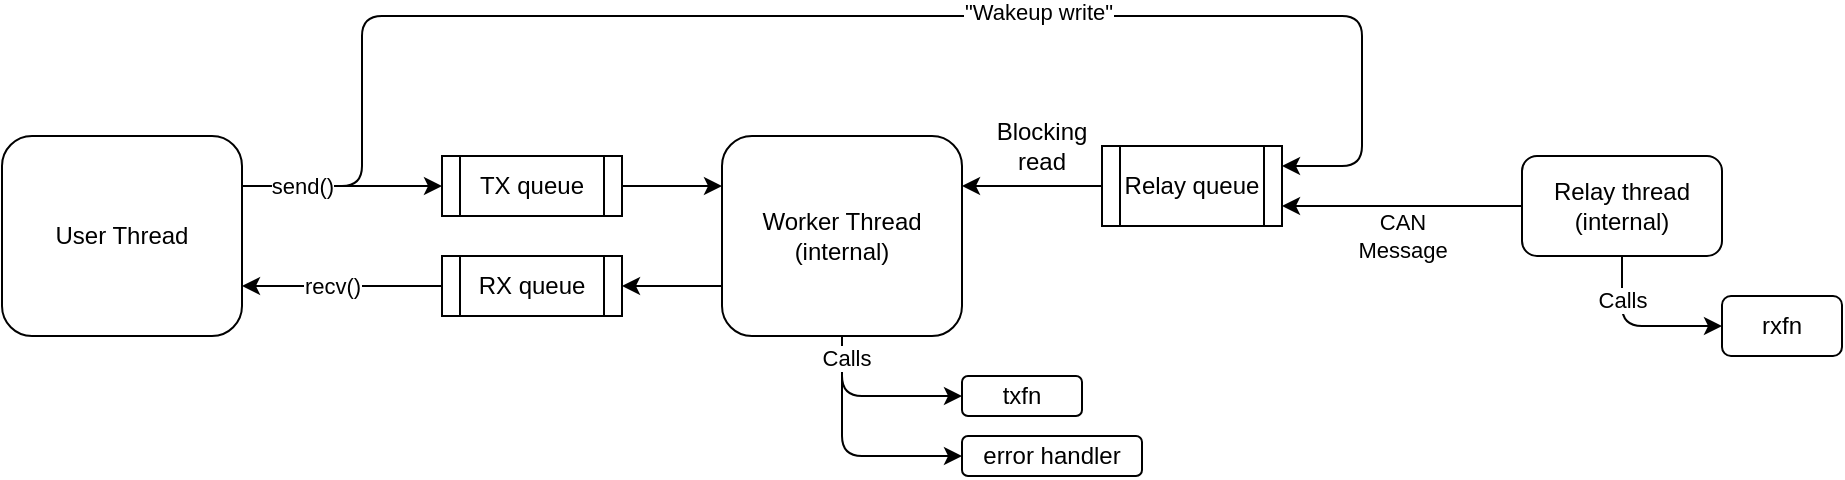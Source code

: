 <mxfile scale="2" border="0">
    <diagram id="x4W5iBUecHwM4jmCv9fq" name="Page-1">
        <mxGraphModel dx="1064" dy="510" grid="1" gridSize="10" guides="1" tooltips="1" connect="1" arrows="1" fold="1" page="1" pageScale="1" pageWidth="850" pageHeight="1100" math="0" shadow="0">
            <root>
                <mxCell id="0"/>
                <mxCell id="1" parent="0"/>
                <mxCell id="27" style="edgeStyle=orthogonalEdgeStyle;html=1;exitX=1;exitY=0.25;exitDx=0;exitDy=0;entryX=1;entryY=0.25;entryDx=0;entryDy=0;" edge="1" parent="1" source="2" target="7">
                    <mxGeometry relative="1" as="geometry">
                        <Array as="points">
                            <mxPoint x="190" y="145"/>
                            <mxPoint x="190" y="60"/>
                            <mxPoint x="690" y="60"/>
                            <mxPoint x="690" y="135"/>
                        </Array>
                    </mxGeometry>
                </mxCell>
                <mxCell id="28" value="&quot;Wakeup write&quot;" style="edgeLabel;html=1;align=center;verticalAlign=middle;resizable=0;points=[];" vertex="1" connectable="0" parent="27">
                    <mxGeometry x="0.271" y="2" relative="1" as="geometry">
                        <mxPoint as="offset"/>
                    </mxGeometry>
                </mxCell>
                <mxCell id="9" style="edgeStyle=none;html=1;exitX=1;exitY=0.25;exitDx=0;exitDy=0;" edge="1" parent="1" source="2" target="5">
                    <mxGeometry relative="1" as="geometry"/>
                </mxCell>
                <mxCell id="10" value="send()" style="edgeLabel;html=1;align=center;verticalAlign=middle;resizable=0;points=[];" vertex="1" connectable="0" parent="9">
                    <mxGeometry x="0.479" y="-1" relative="1" as="geometry">
                        <mxPoint x="-44" y="-1" as="offset"/>
                    </mxGeometry>
                </mxCell>
                <mxCell id="2" value="User Thread" style="rounded=1;whiteSpace=wrap;html=1;" vertex="1" parent="1">
                    <mxGeometry x="10" y="120" width="120" height="100" as="geometry"/>
                </mxCell>
                <mxCell id="14" style="edgeStyle=none;html=1;exitX=0;exitY=0.75;exitDx=0;exitDy=0;entryX=1;entryY=0.5;entryDx=0;entryDy=0;" edge="1" parent="1" source="3" target="6">
                    <mxGeometry relative="1" as="geometry"/>
                </mxCell>
                <mxCell id="19" style="edgeStyle=orthogonalEdgeStyle;html=1;exitX=0.5;exitY=1;exitDx=0;exitDy=0;entryX=0;entryY=0.5;entryDx=0;entryDy=0;" edge="1" parent="1" source="3" target="16">
                    <mxGeometry relative="1" as="geometry"/>
                </mxCell>
                <mxCell id="20" style="edgeStyle=orthogonalEdgeStyle;html=1;exitX=0.5;exitY=1;exitDx=0;exitDy=0;entryX=0;entryY=0.5;entryDx=0;entryDy=0;" edge="1" parent="1" source="3" target="17">
                    <mxGeometry relative="1" as="geometry"/>
                </mxCell>
                <mxCell id="21" value="Calls" style="edgeLabel;html=1;align=center;verticalAlign=middle;resizable=0;points=[];" vertex="1" connectable="0" parent="20">
                    <mxGeometry x="-0.822" y="2" relative="1" as="geometry">
                        <mxPoint as="offset"/>
                    </mxGeometry>
                </mxCell>
                <mxCell id="3" value="Worker Thread&lt;br&gt;(internal)" style="rounded=1;whiteSpace=wrap;html=1;" vertex="1" parent="1">
                    <mxGeometry x="370" y="120" width="120" height="100" as="geometry"/>
                </mxCell>
                <mxCell id="22" style="edgeStyle=orthogonalEdgeStyle;html=1;exitX=0.5;exitY=1;exitDx=0;exitDy=0;entryX=0;entryY=0.5;entryDx=0;entryDy=0;" edge="1" parent="1" source="4" target="8">
                    <mxGeometry relative="1" as="geometry"/>
                </mxCell>
                <mxCell id="23" value="Calls" style="edgeLabel;html=1;align=center;verticalAlign=middle;resizable=0;points=[];" vertex="1" connectable="0" parent="22">
                    <mxGeometry x="-0.703" y="-1" relative="1" as="geometry">
                        <mxPoint x="1" y="9" as="offset"/>
                    </mxGeometry>
                </mxCell>
                <mxCell id="26" style="edgeStyle=orthogonalEdgeStyle;html=1;exitX=0;exitY=0.5;exitDx=0;exitDy=0;entryX=1;entryY=0.75;entryDx=0;entryDy=0;" edge="1" parent="1" source="4" target="7">
                    <mxGeometry relative="1" as="geometry"/>
                </mxCell>
                <mxCell id="30" value="CAN&lt;br&gt;Message" style="edgeLabel;html=1;align=center;verticalAlign=middle;resizable=0;points=[];" vertex="1" connectable="0" parent="26">
                    <mxGeometry x="-0.215" y="2" relative="1" as="geometry">
                        <mxPoint x="-13" y="13" as="offset"/>
                    </mxGeometry>
                </mxCell>
                <mxCell id="4" value="Relay thread&lt;br&gt;(internal)" style="rounded=1;whiteSpace=wrap;html=1;verticalAlign=middle;" vertex="1" parent="1">
                    <mxGeometry x="770" y="130" width="100" height="50" as="geometry"/>
                </mxCell>
                <mxCell id="13" style="edgeStyle=none;html=1;exitX=1;exitY=0.5;exitDx=0;exitDy=0;entryX=0;entryY=0.25;entryDx=0;entryDy=0;" edge="1" parent="1" source="5" target="3">
                    <mxGeometry relative="1" as="geometry"/>
                </mxCell>
                <mxCell id="5" value="TX queue" style="shape=process;whiteSpace=wrap;html=1;backgroundOutline=1;" vertex="1" parent="1">
                    <mxGeometry x="230" y="130" width="90" height="30" as="geometry"/>
                </mxCell>
                <mxCell id="11" style="edgeStyle=none;html=1;exitX=0;exitY=0.5;exitDx=0;exitDy=0;entryX=1;entryY=0.75;entryDx=0;entryDy=0;" edge="1" parent="1" source="6" target="2">
                    <mxGeometry relative="1" as="geometry"/>
                </mxCell>
                <mxCell id="12" value="recv()" style="edgeLabel;html=1;align=center;verticalAlign=middle;resizable=0;points=[];" vertex="1" connectable="0" parent="11">
                    <mxGeometry x="-0.429" y="3" relative="1" as="geometry">
                        <mxPoint x="-27" y="-3" as="offset"/>
                    </mxGeometry>
                </mxCell>
                <mxCell id="6" value="RX queue" style="shape=process;whiteSpace=wrap;html=1;backgroundOutline=1;" vertex="1" parent="1">
                    <mxGeometry x="230" y="180" width="90" height="30" as="geometry"/>
                </mxCell>
                <mxCell id="24" style="edgeStyle=orthogonalEdgeStyle;html=1;exitX=0;exitY=0.5;exitDx=0;exitDy=0;entryX=1;entryY=0.25;entryDx=0;entryDy=0;" edge="1" parent="1" source="7" target="3">
                    <mxGeometry relative="1" as="geometry"/>
                </mxCell>
                <mxCell id="7" value="Relay queue" style="shape=process;whiteSpace=wrap;html=1;backgroundOutline=1;" vertex="1" parent="1">
                    <mxGeometry x="560" y="125" width="90" height="40" as="geometry"/>
                </mxCell>
                <mxCell id="8" value="rxfn" style="rounded=1;whiteSpace=wrap;html=1;" vertex="1" parent="1">
                    <mxGeometry x="870" y="200" width="60" height="30" as="geometry"/>
                </mxCell>
                <mxCell id="16" value="txfn" style="rounded=1;whiteSpace=wrap;html=1;" vertex="1" parent="1">
                    <mxGeometry x="490" y="240" width="60" height="20" as="geometry"/>
                </mxCell>
                <mxCell id="17" value="error handler" style="rounded=1;whiteSpace=wrap;html=1;" vertex="1" parent="1">
                    <mxGeometry x="490" y="270" width="90" height="20" as="geometry"/>
                </mxCell>
                <mxCell id="29" value="Blocking read" style="text;html=1;strokeColor=none;fillColor=none;align=center;verticalAlign=middle;whiteSpace=wrap;rounded=0;" vertex="1" parent="1">
                    <mxGeometry x="500" y="110" width="60" height="30" as="geometry"/>
                </mxCell>
            </root>
        </mxGraphModel>
    </diagram>
</mxfile>
